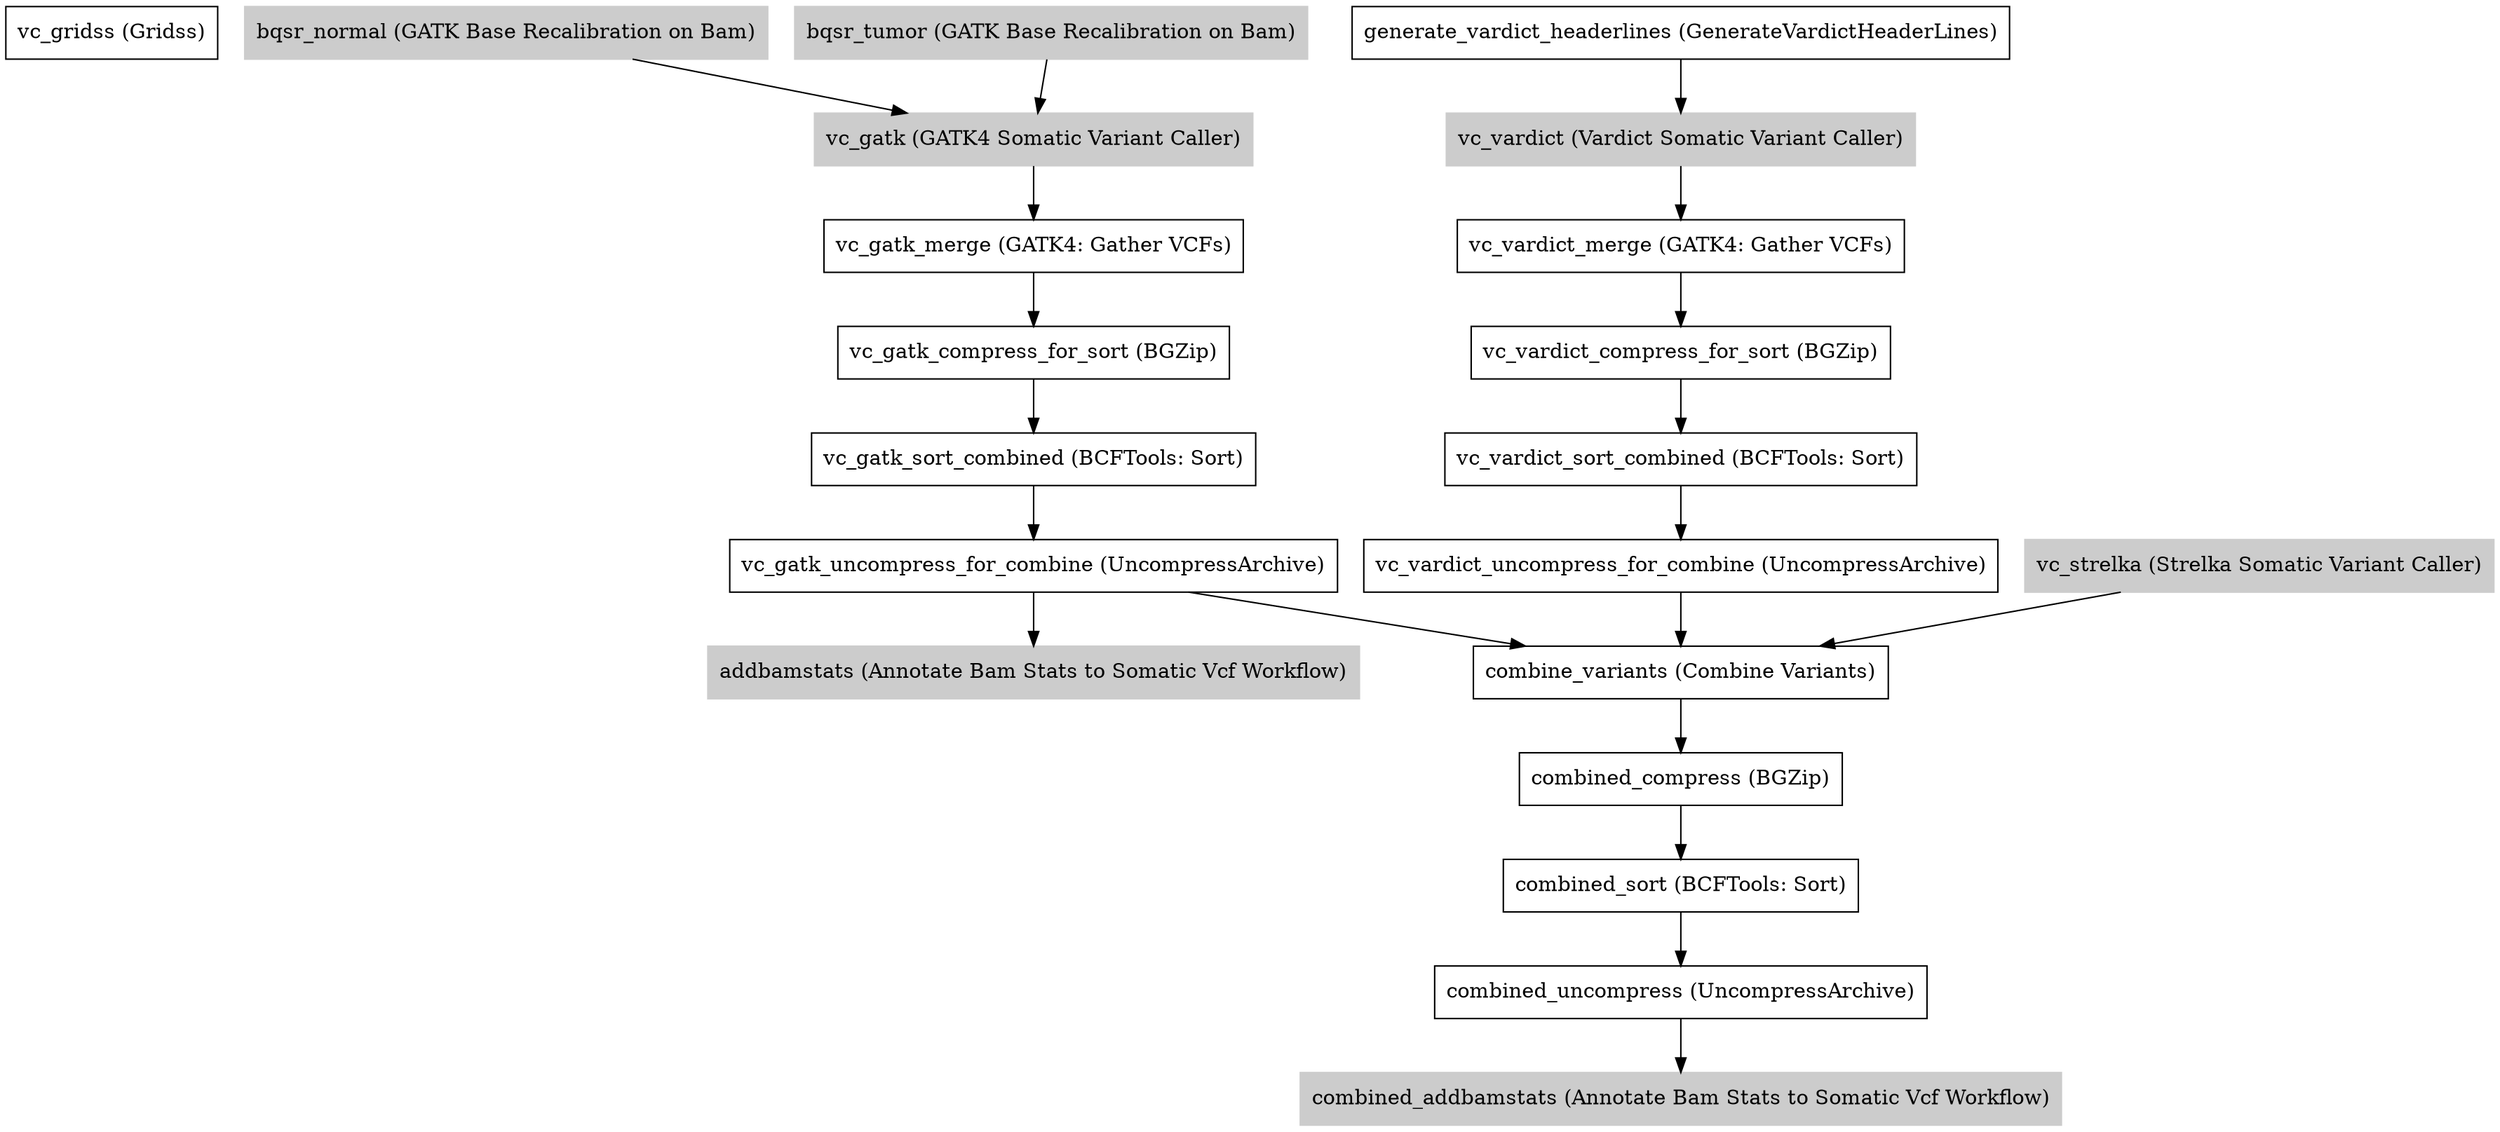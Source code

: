 // WGS Somatic (Multi callers) [VARIANTS only]
digraph WGSSomaticMultiCallersVariantsOnly {
	node [shape=record]
	vc_gridss [label="vc_gridss (Gridss)"]
	bqsr_normal [label="bqsr_normal (GATK Base Recalibration on Bam)" color=grey80 style=filled]
	bqsr_tumor [label="bqsr_tumor (GATK Base Recalibration on Bam)" color=grey80 style=filled]
	vc_gatk [label="vc_gatk (GATK4 Somatic Variant Caller)" color=grey80 style=filled]
	vc_gatk_merge [label="vc_gatk_merge (GATK4: Gather VCFs)"]
	vc_gatk_compress_for_sort [label="vc_gatk_compress_for_sort (BGZip)"]
	vc_gatk_sort_combined [label="vc_gatk_sort_combined (BCFTools: Sort)"]
	vc_gatk_uncompress_for_combine [label="vc_gatk_uncompress_for_combine (UncompressArchive)"]
	addbamstats [label="addbamstats (Annotate Bam Stats to Somatic Vcf Workflow)" color=grey80 style=filled]
	generate_vardict_headerlines [label="generate_vardict_headerlines (GenerateVardictHeaderLines)"]
	vc_vardict [label="vc_vardict (Vardict Somatic Variant Caller)" color=grey80 style=filled]
	vc_vardict_merge [label="vc_vardict_merge (GATK4: Gather VCFs)"]
	vc_vardict_compress_for_sort [label="vc_vardict_compress_for_sort (BGZip)"]
	vc_vardict_sort_combined [label="vc_vardict_sort_combined (BCFTools: Sort)"]
	vc_vardict_uncompress_for_combine [label="vc_vardict_uncompress_for_combine (UncompressArchive)"]
	vc_strelka [label="vc_strelka (Strelka Somatic Variant Caller)" color=grey80 style=filled]
	combine_variants [label="combine_variants (Combine Variants)"]
	combined_compress [label="combined_compress (BGZip)"]
	combined_sort [label="combined_sort (BCFTools: Sort)"]
	combined_uncompress [label="combined_uncompress (UncompressArchive)"]
	combined_addbamstats [label="combined_addbamstats (Annotate Bam Stats to Somatic Vcf Workflow)" color=grey80 style=filled]
	bqsr_tumor -> vc_gatk
	bqsr_normal -> vc_gatk
	vc_gatk -> vc_gatk_merge
	vc_gatk_merge -> vc_gatk_compress_for_sort
	vc_gatk_compress_for_sort -> vc_gatk_sort_combined
	vc_gatk_sort_combined -> vc_gatk_uncompress_for_combine
	vc_gatk_uncompress_for_combine -> addbamstats
	generate_vardict_headerlines -> vc_vardict
	vc_vardict -> vc_vardict_merge
	vc_vardict_merge -> vc_vardict_compress_for_sort
	vc_vardict_compress_for_sort -> vc_vardict_sort_combined
	vc_vardict_sort_combined -> vc_vardict_uncompress_for_combine
	vc_gatk_uncompress_for_combine -> combine_variants
	vc_vardict_uncompress_for_combine -> combine_variants
	vc_strelka -> combine_variants
	combine_variants -> combined_compress
	combined_compress -> combined_sort
	combined_sort -> combined_uncompress
	combined_uncompress -> combined_addbamstats
}
